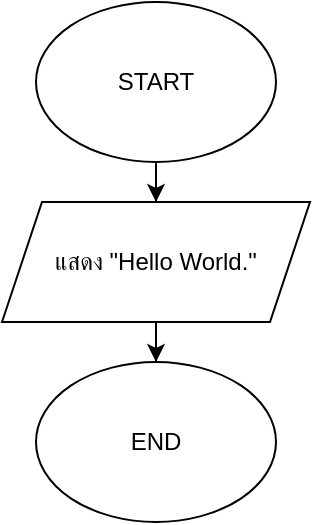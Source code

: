 <mxfile version="24.8.9">
  <diagram name="Page-1" id="ccnogXG_GqPwfmbx7STs">
    <mxGraphModel dx="1050" dy="522" grid="1" gridSize="10" guides="1" tooltips="1" connect="1" arrows="1" fold="1" page="1" pageScale="1" pageWidth="827" pageHeight="1169" math="0" shadow="0">
      <root>
        <mxCell id="0" />
        <mxCell id="1" parent="0" />
        <mxCell id="HVsWzAY_gVDG6LzxKAJI-3" value="" style="edgeStyle=orthogonalEdgeStyle;rounded=0;orthogonalLoop=1;jettySize=auto;html=1;" edge="1" parent="1" source="HVsWzAY_gVDG6LzxKAJI-1" target="HVsWzAY_gVDG6LzxKAJI-2">
          <mxGeometry relative="1" as="geometry" />
        </mxCell>
        <mxCell id="HVsWzAY_gVDG6LzxKAJI-1" value="START" style="ellipse;whiteSpace=wrap;html=1;" vertex="1" parent="1">
          <mxGeometry x="354" y="40" width="120" height="80" as="geometry" />
        </mxCell>
        <mxCell id="HVsWzAY_gVDG6LzxKAJI-5" value="" style="edgeStyle=orthogonalEdgeStyle;rounded=0;orthogonalLoop=1;jettySize=auto;html=1;" edge="1" parent="1" source="HVsWzAY_gVDG6LzxKAJI-2" target="HVsWzAY_gVDG6LzxKAJI-4">
          <mxGeometry relative="1" as="geometry" />
        </mxCell>
        <mxCell id="HVsWzAY_gVDG6LzxKAJI-2" value="แสดง &quot;Hello World.&quot;" style="shape=parallelogram;perimeter=parallelogramPerimeter;whiteSpace=wrap;html=1;fixedSize=1;" vertex="1" parent="1">
          <mxGeometry x="337" y="140" width="154" height="60" as="geometry" />
        </mxCell>
        <mxCell id="HVsWzAY_gVDG6LzxKAJI-4" value="END" style="ellipse;whiteSpace=wrap;html=1;" vertex="1" parent="1">
          <mxGeometry x="354" y="220" width="120" height="80" as="geometry" />
        </mxCell>
      </root>
    </mxGraphModel>
  </diagram>
</mxfile>
